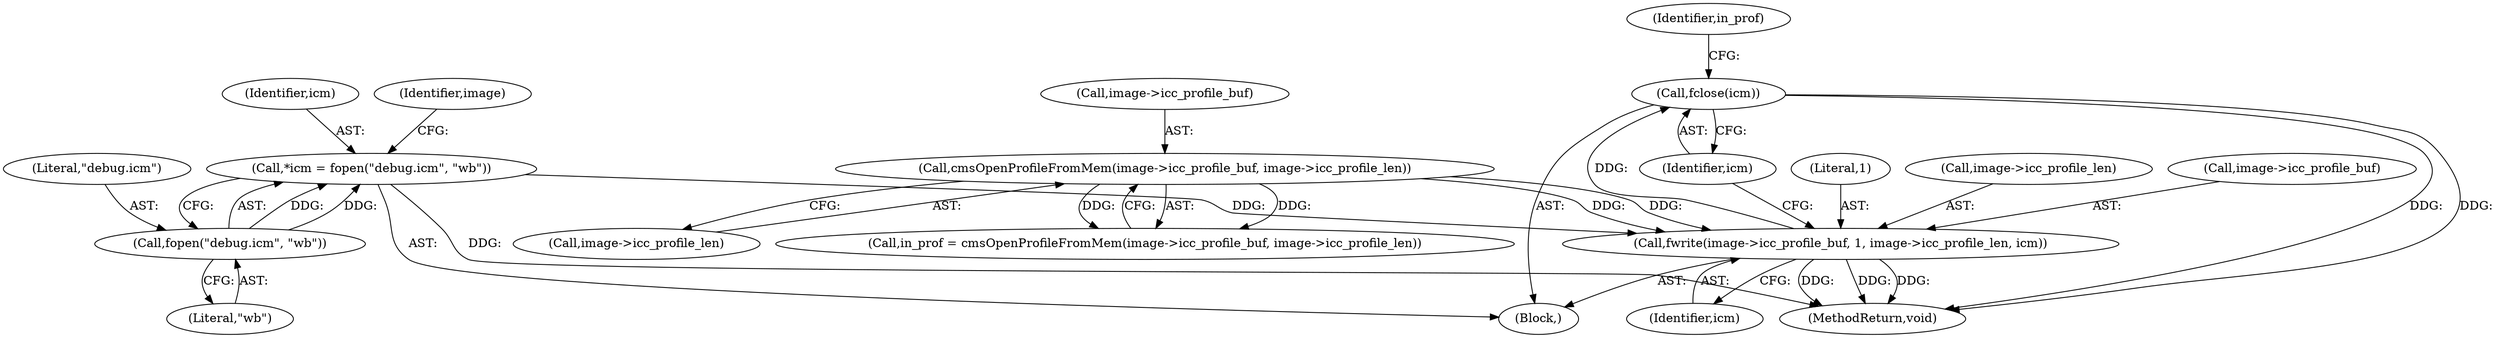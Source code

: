 digraph "0_openjpeg_2e5ab1d9987831c981ff05862e8ccf1381ed58ea@API" {
"1000160" [label="(Call,fclose(icm))"];
"1000151" [label="(Call,fwrite(image->icc_profile_buf, 1, image->icc_profile_len, icm))"];
"1000138" [label="(Call,cmsOpenProfileFromMem(image->icc_profile_buf, image->icc_profile_len))"];
"1000146" [label="(Call,*icm = fopen(\"debug.icm\", \"wb\"))"];
"1000148" [label="(Call,fopen(\"debug.icm\", \"wb\"))"];
"1000155" [label="(Literal,1)"];
"1000161" [label="(Identifier,icm)"];
"1000156" [label="(Call,image->icc_profile_len)"];
"1000142" [label="(Call,image->icc_profile_len)"];
"1000151" [label="(Call,fwrite(image->icc_profile_buf, 1, image->icc_profile_len, icm))"];
"1000148" [label="(Call,fopen(\"debug.icm\", \"wb\"))"];
"1000113" [label="(Block,)"];
"1000138" [label="(Call,cmsOpenProfileFromMem(image->icc_profile_buf, image->icc_profile_len))"];
"1000139" [label="(Call,image->icc_profile_buf)"];
"1000153" [label="(Identifier,image)"];
"1000150" [label="(Literal,\"wb\")"];
"1000160" [label="(Call,fclose(icm))"];
"1000152" [label="(Call,image->icc_profile_buf)"];
"1000159" [label="(Identifier,icm)"];
"1001560" [label="(MethodReturn,void)"];
"1000164" [label="(Identifier,in_prof)"];
"1000136" [label="(Call,in_prof = cmsOpenProfileFromMem(image->icc_profile_buf, image->icc_profile_len))"];
"1000147" [label="(Identifier,icm)"];
"1000149" [label="(Literal,\"debug.icm\")"];
"1000146" [label="(Call,*icm = fopen(\"debug.icm\", \"wb\"))"];
"1000160" -> "1000113"  [label="AST: "];
"1000160" -> "1000161"  [label="CFG: "];
"1000161" -> "1000160"  [label="AST: "];
"1000164" -> "1000160"  [label="CFG: "];
"1000160" -> "1001560"  [label="DDG: "];
"1000160" -> "1001560"  [label="DDG: "];
"1000151" -> "1000160"  [label="DDG: "];
"1000151" -> "1000113"  [label="AST: "];
"1000151" -> "1000159"  [label="CFG: "];
"1000152" -> "1000151"  [label="AST: "];
"1000155" -> "1000151"  [label="AST: "];
"1000156" -> "1000151"  [label="AST: "];
"1000159" -> "1000151"  [label="AST: "];
"1000161" -> "1000151"  [label="CFG: "];
"1000151" -> "1001560"  [label="DDG: "];
"1000151" -> "1001560"  [label="DDG: "];
"1000151" -> "1001560"  [label="DDG: "];
"1000138" -> "1000151"  [label="DDG: "];
"1000138" -> "1000151"  [label="DDG: "];
"1000146" -> "1000151"  [label="DDG: "];
"1000138" -> "1000136"  [label="AST: "];
"1000138" -> "1000142"  [label="CFG: "];
"1000139" -> "1000138"  [label="AST: "];
"1000142" -> "1000138"  [label="AST: "];
"1000136" -> "1000138"  [label="CFG: "];
"1000138" -> "1000136"  [label="DDG: "];
"1000138" -> "1000136"  [label="DDG: "];
"1000146" -> "1000113"  [label="AST: "];
"1000146" -> "1000148"  [label="CFG: "];
"1000147" -> "1000146"  [label="AST: "];
"1000148" -> "1000146"  [label="AST: "];
"1000153" -> "1000146"  [label="CFG: "];
"1000146" -> "1001560"  [label="DDG: "];
"1000148" -> "1000146"  [label="DDG: "];
"1000148" -> "1000146"  [label="DDG: "];
"1000148" -> "1000150"  [label="CFG: "];
"1000149" -> "1000148"  [label="AST: "];
"1000150" -> "1000148"  [label="AST: "];
}
